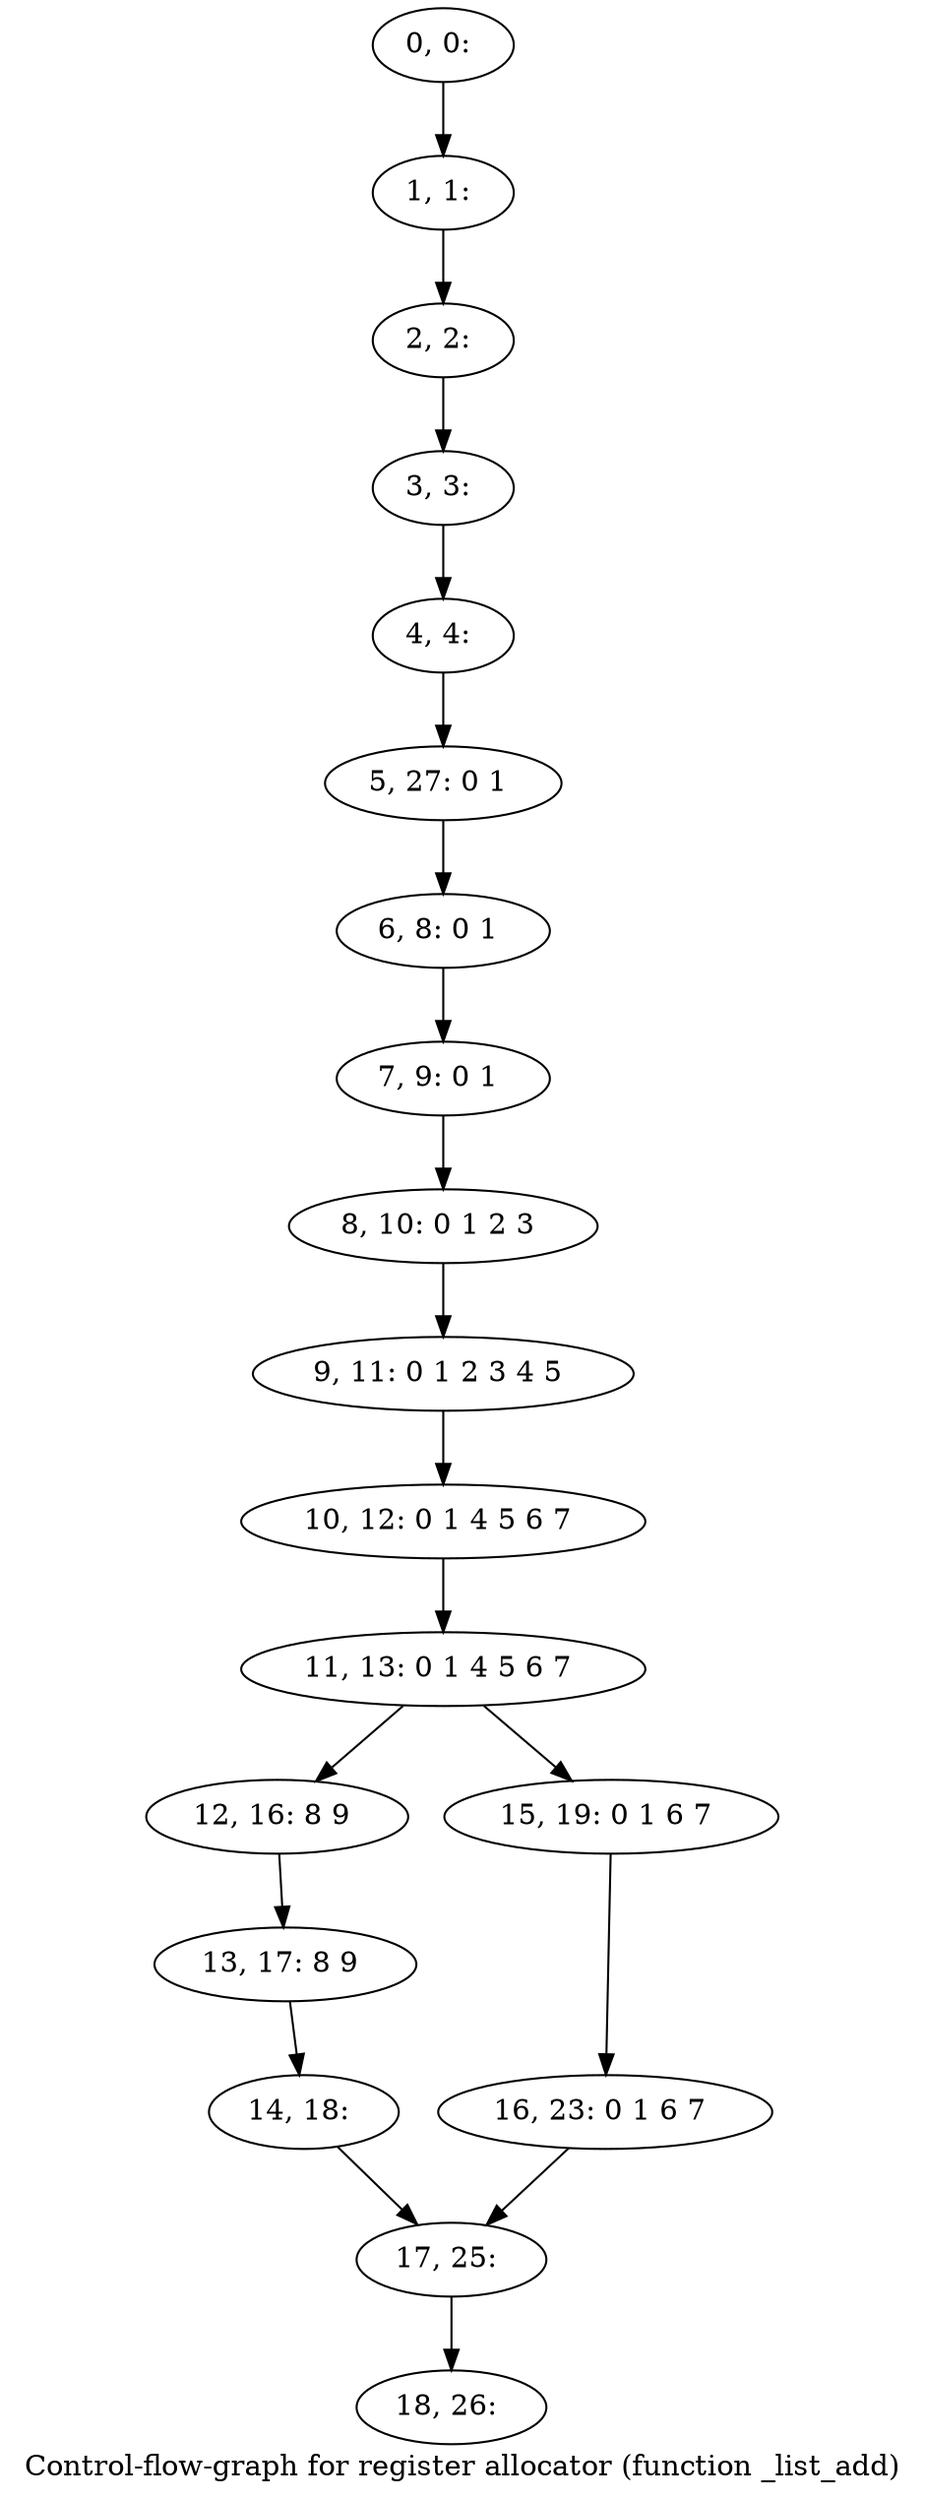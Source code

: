 digraph G {
graph [label="Control-flow-graph for register allocator (function _list_add)"]
0[label="0, 0: "];
1[label="1, 1: "];
2[label="2, 2: "];
3[label="3, 3: "];
4[label="4, 4: "];
5[label="5, 27: 0 1 "];
6[label="6, 8: 0 1 "];
7[label="7, 9: 0 1 "];
8[label="8, 10: 0 1 2 3 "];
9[label="9, 11: 0 1 2 3 4 5 "];
10[label="10, 12: 0 1 4 5 6 7 "];
11[label="11, 13: 0 1 4 5 6 7 "];
12[label="12, 16: 8 9 "];
13[label="13, 17: 8 9 "];
14[label="14, 18: "];
15[label="15, 19: 0 1 6 7 "];
16[label="16, 23: 0 1 6 7 "];
17[label="17, 25: "];
18[label="18, 26: "];
0->1 ;
1->2 ;
2->3 ;
3->4 ;
4->5 ;
5->6 ;
6->7 ;
7->8 ;
8->9 ;
9->10 ;
10->11 ;
11->12 ;
11->15 ;
12->13 ;
13->14 ;
14->17 ;
15->16 ;
16->17 ;
17->18 ;
}
